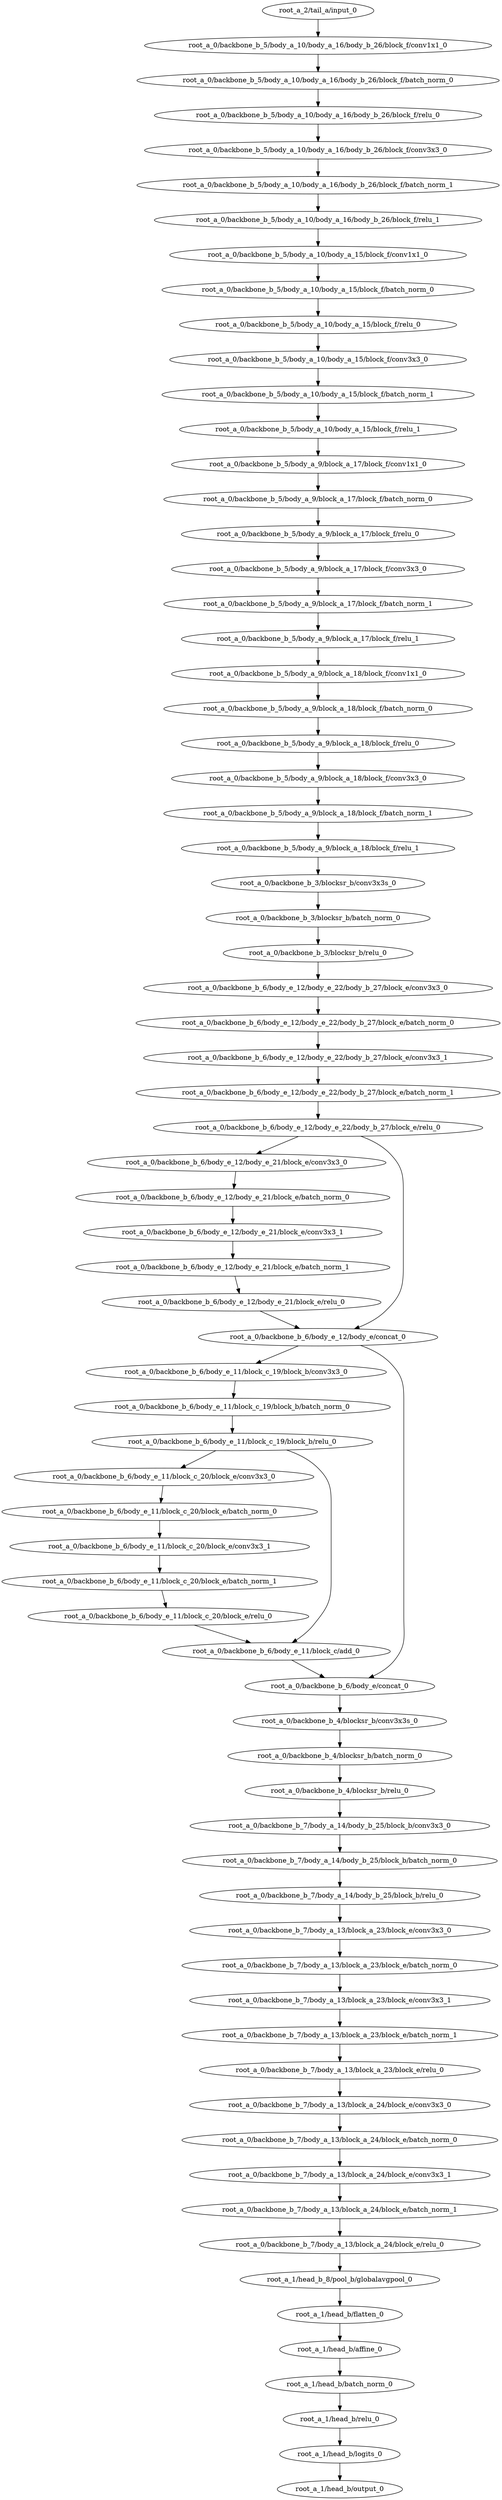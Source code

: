 digraph root_a {
	"root_a_2/tail_a/input_0"
	"root_a_0/backbone_b_5/body_a_10/body_a_16/body_b_26/block_f/conv1x1_0"
	"root_a_0/backbone_b_5/body_a_10/body_a_16/body_b_26/block_f/batch_norm_0"
	"root_a_0/backbone_b_5/body_a_10/body_a_16/body_b_26/block_f/relu_0"
	"root_a_0/backbone_b_5/body_a_10/body_a_16/body_b_26/block_f/conv3x3_0"
	"root_a_0/backbone_b_5/body_a_10/body_a_16/body_b_26/block_f/batch_norm_1"
	"root_a_0/backbone_b_5/body_a_10/body_a_16/body_b_26/block_f/relu_1"
	"root_a_0/backbone_b_5/body_a_10/body_a_15/block_f/conv1x1_0"
	"root_a_0/backbone_b_5/body_a_10/body_a_15/block_f/batch_norm_0"
	"root_a_0/backbone_b_5/body_a_10/body_a_15/block_f/relu_0"
	"root_a_0/backbone_b_5/body_a_10/body_a_15/block_f/conv3x3_0"
	"root_a_0/backbone_b_5/body_a_10/body_a_15/block_f/batch_norm_1"
	"root_a_0/backbone_b_5/body_a_10/body_a_15/block_f/relu_1"
	"root_a_0/backbone_b_5/body_a_9/block_a_17/block_f/conv1x1_0"
	"root_a_0/backbone_b_5/body_a_9/block_a_17/block_f/batch_norm_0"
	"root_a_0/backbone_b_5/body_a_9/block_a_17/block_f/relu_0"
	"root_a_0/backbone_b_5/body_a_9/block_a_17/block_f/conv3x3_0"
	"root_a_0/backbone_b_5/body_a_9/block_a_17/block_f/batch_norm_1"
	"root_a_0/backbone_b_5/body_a_9/block_a_17/block_f/relu_1"
	"root_a_0/backbone_b_5/body_a_9/block_a_18/block_f/conv1x1_0"
	"root_a_0/backbone_b_5/body_a_9/block_a_18/block_f/batch_norm_0"
	"root_a_0/backbone_b_5/body_a_9/block_a_18/block_f/relu_0"
	"root_a_0/backbone_b_5/body_a_9/block_a_18/block_f/conv3x3_0"
	"root_a_0/backbone_b_5/body_a_9/block_a_18/block_f/batch_norm_1"
	"root_a_0/backbone_b_5/body_a_9/block_a_18/block_f/relu_1"
	"root_a_0/backbone_b_3/blocksr_b/conv3x3s_0"
	"root_a_0/backbone_b_3/blocksr_b/batch_norm_0"
	"root_a_0/backbone_b_3/blocksr_b/relu_0"
	"root_a_0/backbone_b_6/body_e_12/body_e_22/body_b_27/block_e/conv3x3_0"
	"root_a_0/backbone_b_6/body_e_12/body_e_22/body_b_27/block_e/batch_norm_0"
	"root_a_0/backbone_b_6/body_e_12/body_e_22/body_b_27/block_e/conv3x3_1"
	"root_a_0/backbone_b_6/body_e_12/body_e_22/body_b_27/block_e/batch_norm_1"
	"root_a_0/backbone_b_6/body_e_12/body_e_22/body_b_27/block_e/relu_0"
	"root_a_0/backbone_b_6/body_e_12/body_e_21/block_e/conv3x3_0"
	"root_a_0/backbone_b_6/body_e_12/body_e_21/block_e/batch_norm_0"
	"root_a_0/backbone_b_6/body_e_12/body_e_21/block_e/conv3x3_1"
	"root_a_0/backbone_b_6/body_e_12/body_e_21/block_e/batch_norm_1"
	"root_a_0/backbone_b_6/body_e_12/body_e_21/block_e/relu_0"
	"root_a_0/backbone_b_6/body_e_12/body_e/concat_0"
	"root_a_0/backbone_b_6/body_e_11/block_c_19/block_b/conv3x3_0"
	"root_a_0/backbone_b_6/body_e_11/block_c_19/block_b/batch_norm_0"
	"root_a_0/backbone_b_6/body_e_11/block_c_19/block_b/relu_0"
	"root_a_0/backbone_b_6/body_e_11/block_c_20/block_e/conv3x3_0"
	"root_a_0/backbone_b_6/body_e_11/block_c_20/block_e/batch_norm_0"
	"root_a_0/backbone_b_6/body_e_11/block_c_20/block_e/conv3x3_1"
	"root_a_0/backbone_b_6/body_e_11/block_c_20/block_e/batch_norm_1"
	"root_a_0/backbone_b_6/body_e_11/block_c_20/block_e/relu_0"
	"root_a_0/backbone_b_6/body_e_11/block_c/add_0"
	"root_a_0/backbone_b_6/body_e/concat_0"
	"root_a_0/backbone_b_4/blocksr_b/conv3x3s_0"
	"root_a_0/backbone_b_4/blocksr_b/batch_norm_0"
	"root_a_0/backbone_b_4/blocksr_b/relu_0"
	"root_a_0/backbone_b_7/body_a_14/body_b_25/block_b/conv3x3_0"
	"root_a_0/backbone_b_7/body_a_14/body_b_25/block_b/batch_norm_0"
	"root_a_0/backbone_b_7/body_a_14/body_b_25/block_b/relu_0"
	"root_a_0/backbone_b_7/body_a_13/block_a_23/block_e/conv3x3_0"
	"root_a_0/backbone_b_7/body_a_13/block_a_23/block_e/batch_norm_0"
	"root_a_0/backbone_b_7/body_a_13/block_a_23/block_e/conv3x3_1"
	"root_a_0/backbone_b_7/body_a_13/block_a_23/block_e/batch_norm_1"
	"root_a_0/backbone_b_7/body_a_13/block_a_23/block_e/relu_0"
	"root_a_0/backbone_b_7/body_a_13/block_a_24/block_e/conv3x3_0"
	"root_a_0/backbone_b_7/body_a_13/block_a_24/block_e/batch_norm_0"
	"root_a_0/backbone_b_7/body_a_13/block_a_24/block_e/conv3x3_1"
	"root_a_0/backbone_b_7/body_a_13/block_a_24/block_e/batch_norm_1"
	"root_a_0/backbone_b_7/body_a_13/block_a_24/block_e/relu_0"
	"root_a_1/head_b_8/pool_b/globalavgpool_0"
	"root_a_1/head_b/flatten_0"
	"root_a_1/head_b/affine_0"
	"root_a_1/head_b/batch_norm_0"
	"root_a_1/head_b/relu_0"
	"root_a_1/head_b/logits_0"
	"root_a_1/head_b/output_0"

	"root_a_2/tail_a/input_0" -> "root_a_0/backbone_b_5/body_a_10/body_a_16/body_b_26/block_f/conv1x1_0"
	"root_a_0/backbone_b_5/body_a_10/body_a_16/body_b_26/block_f/conv1x1_0" -> "root_a_0/backbone_b_5/body_a_10/body_a_16/body_b_26/block_f/batch_norm_0"
	"root_a_0/backbone_b_5/body_a_10/body_a_16/body_b_26/block_f/batch_norm_0" -> "root_a_0/backbone_b_5/body_a_10/body_a_16/body_b_26/block_f/relu_0"
	"root_a_0/backbone_b_5/body_a_10/body_a_16/body_b_26/block_f/relu_0" -> "root_a_0/backbone_b_5/body_a_10/body_a_16/body_b_26/block_f/conv3x3_0"
	"root_a_0/backbone_b_5/body_a_10/body_a_16/body_b_26/block_f/conv3x3_0" -> "root_a_0/backbone_b_5/body_a_10/body_a_16/body_b_26/block_f/batch_norm_1"
	"root_a_0/backbone_b_5/body_a_10/body_a_16/body_b_26/block_f/batch_norm_1" -> "root_a_0/backbone_b_5/body_a_10/body_a_16/body_b_26/block_f/relu_1"
	"root_a_0/backbone_b_5/body_a_10/body_a_16/body_b_26/block_f/relu_1" -> "root_a_0/backbone_b_5/body_a_10/body_a_15/block_f/conv1x1_0"
	"root_a_0/backbone_b_5/body_a_10/body_a_15/block_f/conv1x1_0" -> "root_a_0/backbone_b_5/body_a_10/body_a_15/block_f/batch_norm_0"
	"root_a_0/backbone_b_5/body_a_10/body_a_15/block_f/batch_norm_0" -> "root_a_0/backbone_b_5/body_a_10/body_a_15/block_f/relu_0"
	"root_a_0/backbone_b_5/body_a_10/body_a_15/block_f/relu_0" -> "root_a_0/backbone_b_5/body_a_10/body_a_15/block_f/conv3x3_0"
	"root_a_0/backbone_b_5/body_a_10/body_a_15/block_f/conv3x3_0" -> "root_a_0/backbone_b_5/body_a_10/body_a_15/block_f/batch_norm_1"
	"root_a_0/backbone_b_5/body_a_10/body_a_15/block_f/batch_norm_1" -> "root_a_0/backbone_b_5/body_a_10/body_a_15/block_f/relu_1"
	"root_a_0/backbone_b_5/body_a_10/body_a_15/block_f/relu_1" -> "root_a_0/backbone_b_5/body_a_9/block_a_17/block_f/conv1x1_0"
	"root_a_0/backbone_b_5/body_a_9/block_a_17/block_f/conv1x1_0" -> "root_a_0/backbone_b_5/body_a_9/block_a_17/block_f/batch_norm_0"
	"root_a_0/backbone_b_5/body_a_9/block_a_17/block_f/batch_norm_0" -> "root_a_0/backbone_b_5/body_a_9/block_a_17/block_f/relu_0"
	"root_a_0/backbone_b_5/body_a_9/block_a_17/block_f/relu_0" -> "root_a_0/backbone_b_5/body_a_9/block_a_17/block_f/conv3x3_0"
	"root_a_0/backbone_b_5/body_a_9/block_a_17/block_f/conv3x3_0" -> "root_a_0/backbone_b_5/body_a_9/block_a_17/block_f/batch_norm_1"
	"root_a_0/backbone_b_5/body_a_9/block_a_17/block_f/batch_norm_1" -> "root_a_0/backbone_b_5/body_a_9/block_a_17/block_f/relu_1"
	"root_a_0/backbone_b_5/body_a_9/block_a_17/block_f/relu_1" -> "root_a_0/backbone_b_5/body_a_9/block_a_18/block_f/conv1x1_0"
	"root_a_0/backbone_b_5/body_a_9/block_a_18/block_f/conv1x1_0" -> "root_a_0/backbone_b_5/body_a_9/block_a_18/block_f/batch_norm_0"
	"root_a_0/backbone_b_5/body_a_9/block_a_18/block_f/batch_norm_0" -> "root_a_0/backbone_b_5/body_a_9/block_a_18/block_f/relu_0"
	"root_a_0/backbone_b_5/body_a_9/block_a_18/block_f/relu_0" -> "root_a_0/backbone_b_5/body_a_9/block_a_18/block_f/conv3x3_0"
	"root_a_0/backbone_b_5/body_a_9/block_a_18/block_f/conv3x3_0" -> "root_a_0/backbone_b_5/body_a_9/block_a_18/block_f/batch_norm_1"
	"root_a_0/backbone_b_5/body_a_9/block_a_18/block_f/batch_norm_1" -> "root_a_0/backbone_b_5/body_a_9/block_a_18/block_f/relu_1"
	"root_a_0/backbone_b_5/body_a_9/block_a_18/block_f/relu_1" -> "root_a_0/backbone_b_3/blocksr_b/conv3x3s_0"
	"root_a_0/backbone_b_3/blocksr_b/conv3x3s_0" -> "root_a_0/backbone_b_3/blocksr_b/batch_norm_0"
	"root_a_0/backbone_b_3/blocksr_b/batch_norm_0" -> "root_a_0/backbone_b_3/blocksr_b/relu_0"
	"root_a_0/backbone_b_3/blocksr_b/relu_0" -> "root_a_0/backbone_b_6/body_e_12/body_e_22/body_b_27/block_e/conv3x3_0"
	"root_a_0/backbone_b_6/body_e_12/body_e_22/body_b_27/block_e/conv3x3_0" -> "root_a_0/backbone_b_6/body_e_12/body_e_22/body_b_27/block_e/batch_norm_0"
	"root_a_0/backbone_b_6/body_e_12/body_e_22/body_b_27/block_e/batch_norm_0" -> "root_a_0/backbone_b_6/body_e_12/body_e_22/body_b_27/block_e/conv3x3_1"
	"root_a_0/backbone_b_6/body_e_12/body_e_22/body_b_27/block_e/conv3x3_1" -> "root_a_0/backbone_b_6/body_e_12/body_e_22/body_b_27/block_e/batch_norm_1"
	"root_a_0/backbone_b_6/body_e_12/body_e_22/body_b_27/block_e/batch_norm_1" -> "root_a_0/backbone_b_6/body_e_12/body_e_22/body_b_27/block_e/relu_0"
	"root_a_0/backbone_b_6/body_e_12/body_e_22/body_b_27/block_e/relu_0" -> "root_a_0/backbone_b_6/body_e_12/body_e_21/block_e/conv3x3_0"
	"root_a_0/backbone_b_6/body_e_12/body_e_21/block_e/conv3x3_0" -> "root_a_0/backbone_b_6/body_e_12/body_e_21/block_e/batch_norm_0"
	"root_a_0/backbone_b_6/body_e_12/body_e_21/block_e/batch_norm_0" -> "root_a_0/backbone_b_6/body_e_12/body_e_21/block_e/conv3x3_1"
	"root_a_0/backbone_b_6/body_e_12/body_e_21/block_e/conv3x3_1" -> "root_a_0/backbone_b_6/body_e_12/body_e_21/block_e/batch_norm_1"
	"root_a_0/backbone_b_6/body_e_12/body_e_21/block_e/batch_norm_1" -> "root_a_0/backbone_b_6/body_e_12/body_e_21/block_e/relu_0"
	"root_a_0/backbone_b_6/body_e_12/body_e_21/block_e/relu_0" -> "root_a_0/backbone_b_6/body_e_12/body_e/concat_0"
	"root_a_0/backbone_b_6/body_e_12/body_e_22/body_b_27/block_e/relu_0" -> "root_a_0/backbone_b_6/body_e_12/body_e/concat_0"
	"root_a_0/backbone_b_6/body_e_12/body_e/concat_0" -> "root_a_0/backbone_b_6/body_e_11/block_c_19/block_b/conv3x3_0"
	"root_a_0/backbone_b_6/body_e_11/block_c_19/block_b/conv3x3_0" -> "root_a_0/backbone_b_6/body_e_11/block_c_19/block_b/batch_norm_0"
	"root_a_0/backbone_b_6/body_e_11/block_c_19/block_b/batch_norm_0" -> "root_a_0/backbone_b_6/body_e_11/block_c_19/block_b/relu_0"
	"root_a_0/backbone_b_6/body_e_11/block_c_19/block_b/relu_0" -> "root_a_0/backbone_b_6/body_e_11/block_c_20/block_e/conv3x3_0"
	"root_a_0/backbone_b_6/body_e_11/block_c_20/block_e/conv3x3_0" -> "root_a_0/backbone_b_6/body_e_11/block_c_20/block_e/batch_norm_0"
	"root_a_0/backbone_b_6/body_e_11/block_c_20/block_e/batch_norm_0" -> "root_a_0/backbone_b_6/body_e_11/block_c_20/block_e/conv3x3_1"
	"root_a_0/backbone_b_6/body_e_11/block_c_20/block_e/conv3x3_1" -> "root_a_0/backbone_b_6/body_e_11/block_c_20/block_e/batch_norm_1"
	"root_a_0/backbone_b_6/body_e_11/block_c_20/block_e/batch_norm_1" -> "root_a_0/backbone_b_6/body_e_11/block_c_20/block_e/relu_0"
	"root_a_0/backbone_b_6/body_e_11/block_c_20/block_e/relu_0" -> "root_a_0/backbone_b_6/body_e_11/block_c/add_0"
	"root_a_0/backbone_b_6/body_e_11/block_c_19/block_b/relu_0" -> "root_a_0/backbone_b_6/body_e_11/block_c/add_0"
	"root_a_0/backbone_b_6/body_e_11/block_c/add_0" -> "root_a_0/backbone_b_6/body_e/concat_0"
	"root_a_0/backbone_b_6/body_e_12/body_e/concat_0" -> "root_a_0/backbone_b_6/body_e/concat_0"
	"root_a_0/backbone_b_6/body_e/concat_0" -> "root_a_0/backbone_b_4/blocksr_b/conv3x3s_0"
	"root_a_0/backbone_b_4/blocksr_b/conv3x3s_0" -> "root_a_0/backbone_b_4/blocksr_b/batch_norm_0"
	"root_a_0/backbone_b_4/blocksr_b/batch_norm_0" -> "root_a_0/backbone_b_4/blocksr_b/relu_0"
	"root_a_0/backbone_b_4/blocksr_b/relu_0" -> "root_a_0/backbone_b_7/body_a_14/body_b_25/block_b/conv3x3_0"
	"root_a_0/backbone_b_7/body_a_14/body_b_25/block_b/conv3x3_0" -> "root_a_0/backbone_b_7/body_a_14/body_b_25/block_b/batch_norm_0"
	"root_a_0/backbone_b_7/body_a_14/body_b_25/block_b/batch_norm_0" -> "root_a_0/backbone_b_7/body_a_14/body_b_25/block_b/relu_0"
	"root_a_0/backbone_b_7/body_a_14/body_b_25/block_b/relu_0" -> "root_a_0/backbone_b_7/body_a_13/block_a_23/block_e/conv3x3_0"
	"root_a_0/backbone_b_7/body_a_13/block_a_23/block_e/conv3x3_0" -> "root_a_0/backbone_b_7/body_a_13/block_a_23/block_e/batch_norm_0"
	"root_a_0/backbone_b_7/body_a_13/block_a_23/block_e/batch_norm_0" -> "root_a_0/backbone_b_7/body_a_13/block_a_23/block_e/conv3x3_1"
	"root_a_0/backbone_b_7/body_a_13/block_a_23/block_e/conv3x3_1" -> "root_a_0/backbone_b_7/body_a_13/block_a_23/block_e/batch_norm_1"
	"root_a_0/backbone_b_7/body_a_13/block_a_23/block_e/batch_norm_1" -> "root_a_0/backbone_b_7/body_a_13/block_a_23/block_e/relu_0"
	"root_a_0/backbone_b_7/body_a_13/block_a_23/block_e/relu_0" -> "root_a_0/backbone_b_7/body_a_13/block_a_24/block_e/conv3x3_0"
	"root_a_0/backbone_b_7/body_a_13/block_a_24/block_e/conv3x3_0" -> "root_a_0/backbone_b_7/body_a_13/block_a_24/block_e/batch_norm_0"
	"root_a_0/backbone_b_7/body_a_13/block_a_24/block_e/batch_norm_0" -> "root_a_0/backbone_b_7/body_a_13/block_a_24/block_e/conv3x3_1"
	"root_a_0/backbone_b_7/body_a_13/block_a_24/block_e/conv3x3_1" -> "root_a_0/backbone_b_7/body_a_13/block_a_24/block_e/batch_norm_1"
	"root_a_0/backbone_b_7/body_a_13/block_a_24/block_e/batch_norm_1" -> "root_a_0/backbone_b_7/body_a_13/block_a_24/block_e/relu_0"
	"root_a_0/backbone_b_7/body_a_13/block_a_24/block_e/relu_0" -> "root_a_1/head_b_8/pool_b/globalavgpool_0"
	"root_a_1/head_b_8/pool_b/globalavgpool_0" -> "root_a_1/head_b/flatten_0"
	"root_a_1/head_b/flatten_0" -> "root_a_1/head_b/affine_0"
	"root_a_1/head_b/affine_0" -> "root_a_1/head_b/batch_norm_0"
	"root_a_1/head_b/batch_norm_0" -> "root_a_1/head_b/relu_0"
	"root_a_1/head_b/relu_0" -> "root_a_1/head_b/logits_0"
	"root_a_1/head_b/logits_0" -> "root_a_1/head_b/output_0"

}